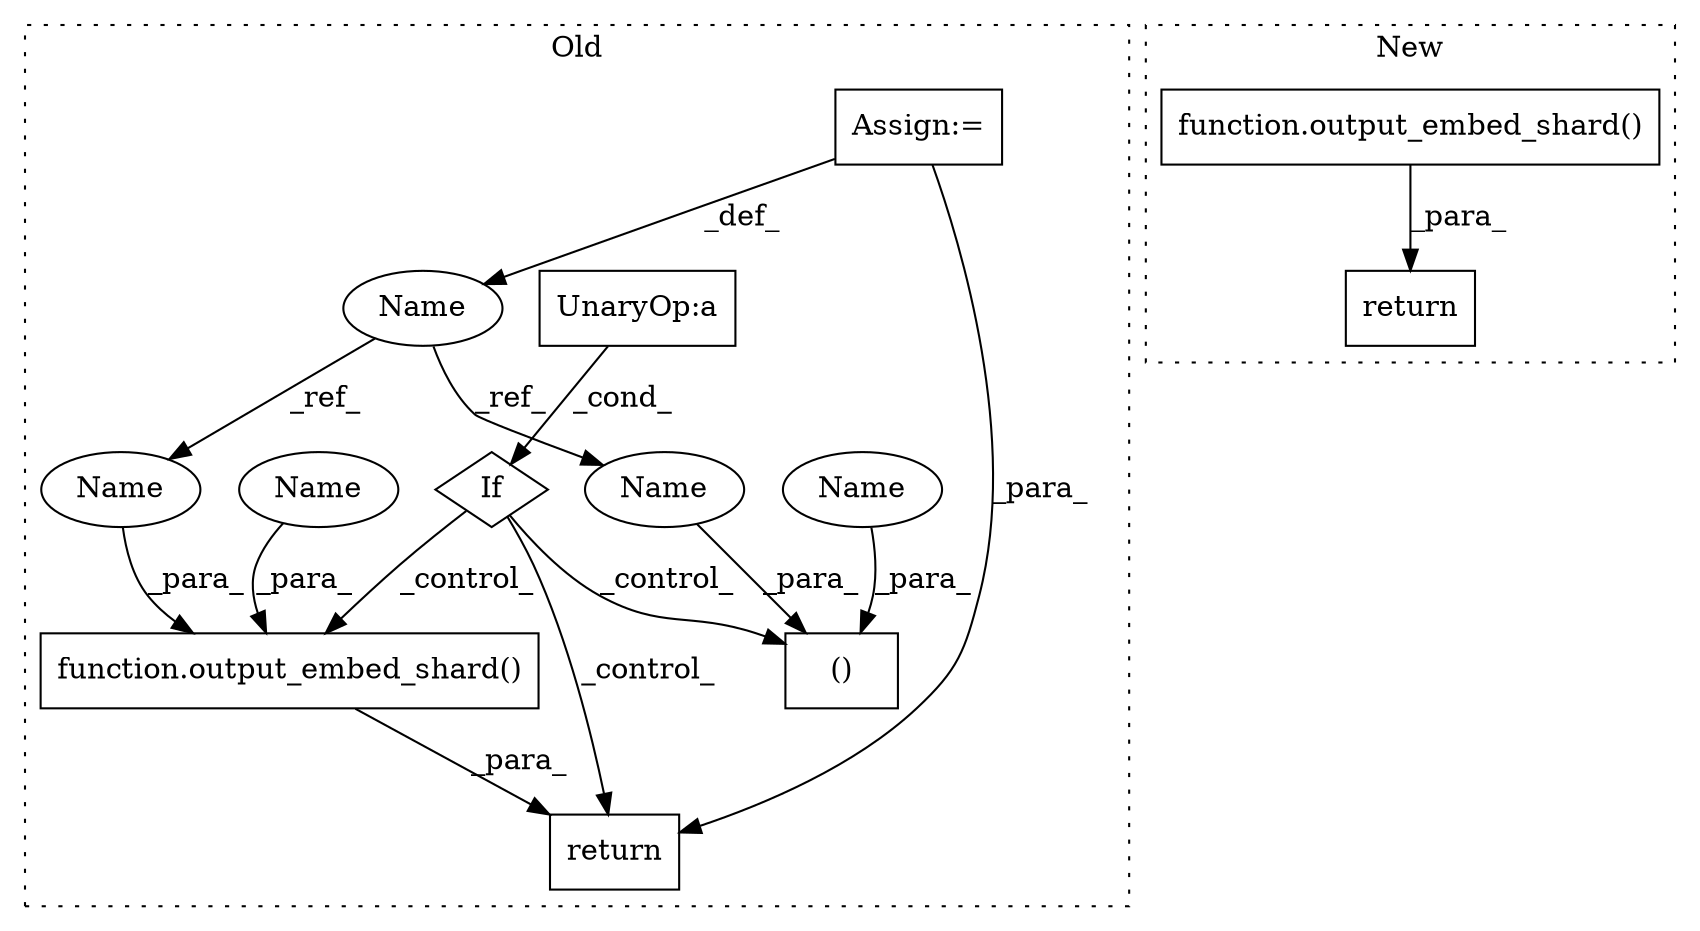 digraph G {
subgraph cluster0 {
1 [label="function.output_embed_shard()" a="75" s="17579,17611" l="19,1" shape="box"];
3 [label="Assign:=" a="68" s="17489" l="3" shape="box"];
4 [label="If" a="96" s="17516" l="3" shape="diamond"];
5 [label="()" a="54" s="17562" l="5" shape="box"];
6 [label="UnaryOp:a" a="61" s="17519" l="23" shape="box"];
7 [label="Name" a="87" s="17486" l="3" shape="ellipse"];
8 [label="return" a="93" s="17572" l="7" shape="box"];
10 [label="Name" a="87" s="17564" l="3" shape="ellipse"];
11 [label="Name" a="87" s="17608" l="3" shape="ellipse"];
12 [label="Name" a="87" s="17559" l="3" shape="ellipse"];
13 [label="Name" a="87" s="17603" l="3" shape="ellipse"];
label = "Old";
style="dotted";
}
subgraph cluster1 {
2 [label="function.output_embed_shard()" a="75" s="16374,16422" l="19,1" shape="box"];
9 [label="return" a="93" s="16367" l="7" shape="box"];
label = "New";
style="dotted";
}
1 -> 8 [label="_para_"];
2 -> 9 [label="_para_"];
3 -> 8 [label="_para_"];
3 -> 7 [label="_def_"];
4 -> 8 [label="_control_"];
4 -> 1 [label="_control_"];
4 -> 5 [label="_control_"];
6 -> 4 [label="_cond_"];
7 -> 12 [label="_ref_"];
7 -> 13 [label="_ref_"];
10 -> 5 [label="_para_"];
11 -> 1 [label="_para_"];
12 -> 5 [label="_para_"];
13 -> 1 [label="_para_"];
}